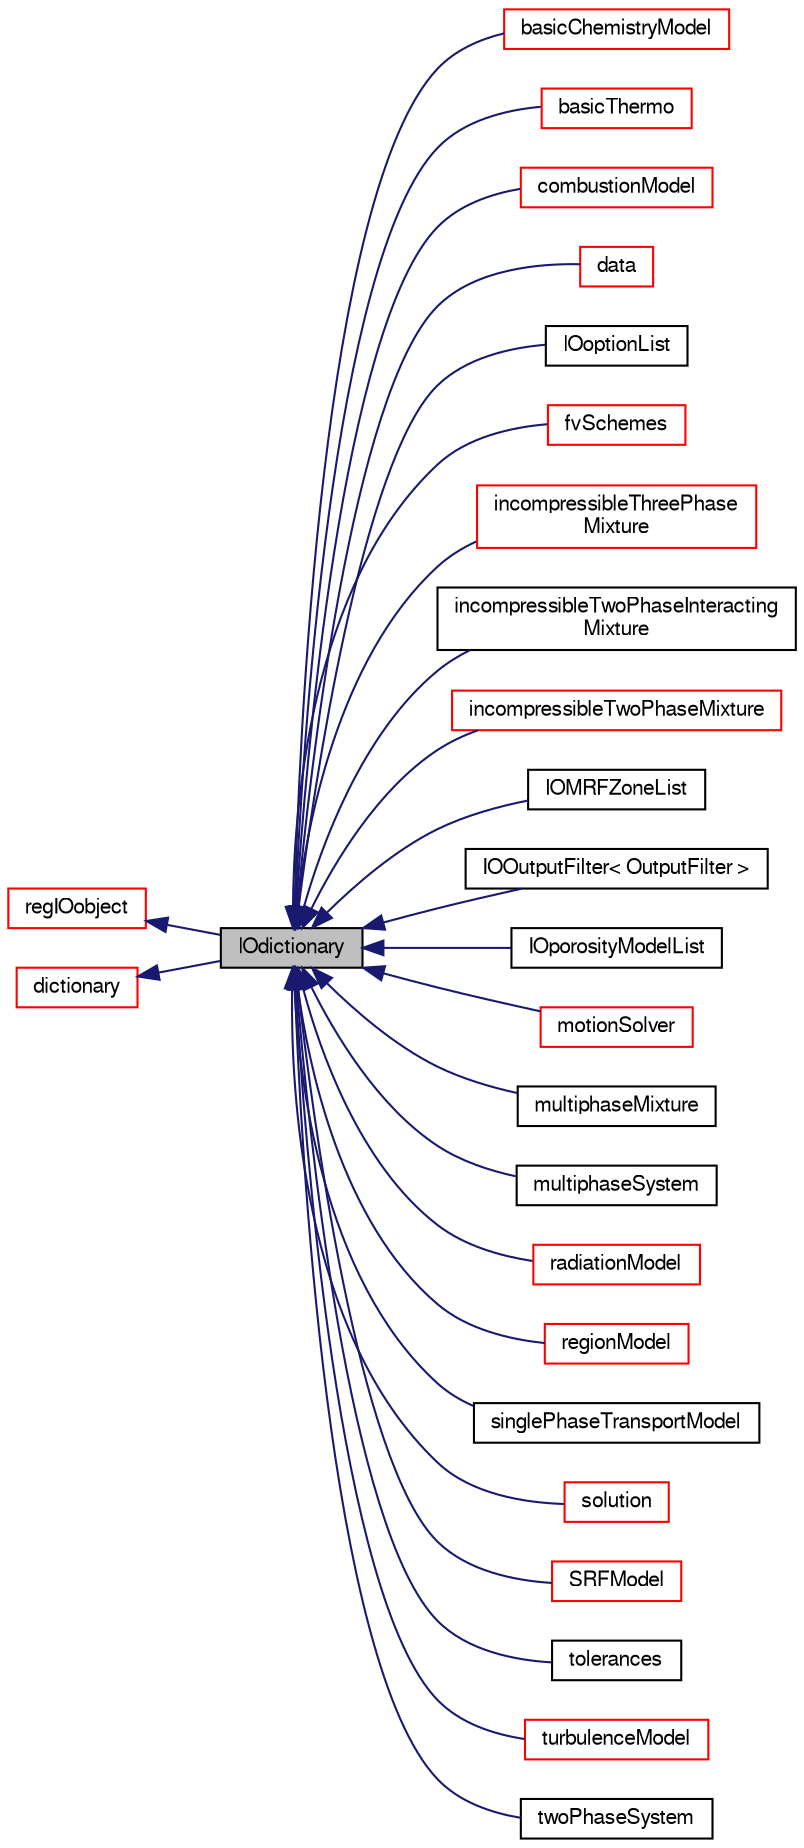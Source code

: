 digraph "IOdictionary"
{
  bgcolor="transparent";
  edge [fontname="FreeSans",fontsize="10",labelfontname="FreeSans",labelfontsize="10"];
  node [fontname="FreeSans",fontsize="10",shape=record];
  rankdir="LR";
  Node1 [label="IOdictionary",height=0.2,width=0.4,color="black", fillcolor="grey75", style="filled" fontcolor="black"];
  Node2 -> Node1 [dir="back",color="midnightblue",fontsize="10",style="solid",fontname="FreeSans"];
  Node2 [label="regIOobject",height=0.2,width=0.4,color="red",URL="$a02084.html",tooltip="regIOobject is an abstract class derived from IOobject to handle automatic object registration with t..."];
  Node3 -> Node1 [dir="back",color="midnightblue",fontsize="10",style="solid",fontname="FreeSans"];
  Node3 [label="dictionary",height=0.2,width=0.4,color="red",URL="$a00502.html",tooltip="A list of keyword definitions, which are a keyword followed by any number of values (e..."];
  Node1 -> Node4 [dir="back",color="midnightblue",fontsize="10",style="solid",fontname="FreeSans"];
  Node4 [label="basicChemistryModel",height=0.2,width=0.4,color="red",URL="$a00093.html",tooltip="Base class for chemistry models. "];
  Node1 -> Node5 [dir="back",color="midnightblue",fontsize="10",style="solid",fontname="FreeSans"];
  Node5 [label="basicThermo",height=0.2,width=0.4,color="red",URL="$a00115.html",tooltip="Abstract base-class for fluid and solid thermodynamic properties. "];
  Node1 -> Node6 [dir="back",color="midnightblue",fontsize="10",style="solid",fontname="FreeSans"];
  Node6 [label="combustionModel",height=0.2,width=0.4,color="red",URL="$a00309.html",tooltip="Base class for combustion models. "];
  Node1 -> Node7 [dir="back",color="midnightblue",fontsize="10",style="solid",fontname="FreeSans"];
  Node7 [label="data",height=0.2,width=0.4,color="red",URL="$a00479.html",tooltip="Database for solution data, solver performance and other reduced data. "];
  Node1 -> Node8 [dir="back",color="midnightblue",fontsize="10",style="solid",fontname="FreeSans"];
  Node8 [label="IOoptionList",height=0.2,width=0.4,color="black",URL="$a01144.html",tooltip="IOoptionList. "];
  Node1 -> Node9 [dir="back",color="midnightblue",fontsize="10",style="solid",fontname="FreeSans"];
  Node9 [label="fvSchemes",height=0.2,width=0.4,color="red",URL="$a00865.html",tooltip="Selector class for finite volume differencing schemes. fvMesh is derived from fvShemes so that all fi..."];
  Node1 -> Node10 [dir="back",color="midnightblue",fontsize="10",style="solid",fontname="FreeSans"];
  Node10 [label="incompressibleThreePhase\lMixture",height=0.2,width=0.4,color="red",URL="$a01015.html"];
  Node1 -> Node11 [dir="back",color="midnightblue",fontsize="10",style="solid",fontname="FreeSans"];
  Node11 [label="incompressibleTwoPhaseInteracting\lMixture",height=0.2,width=0.4,color="black",URL="$a01018.html",tooltip="A two-phase incompressible transportModel for interacting phases requiring the direct evaluation of t..."];
  Node1 -> Node12 [dir="back",color="midnightblue",fontsize="10",style="solid",fontname="FreeSans"];
  Node12 [label="incompressibleTwoPhaseMixture",height=0.2,width=0.4,color="red",URL="$a01019.html",tooltip="A two-phase incompressible transportModel. "];
  Node1 -> Node13 [dir="back",color="midnightblue",fontsize="10",style="solid",fontname="FreeSans"];
  Node13 [label="IOMRFZoneList",height=0.2,width=0.4,color="black",URL="$a01141.html",tooltip="List of MRF zones with IO functionality. MRF zones are specified by a list of dictionary entries..."];
  Node1 -> Node14 [dir="back",color="midnightblue",fontsize="10",style="solid",fontname="FreeSans"];
  Node14 [label="IOOutputFilter\< OutputFilter \>",height=0.2,width=0.4,color="black",URL="$a01145.html",tooltip="IOdictionary wrapper around OutputFilter to allow them to read from their associated dictionaries..."];
  Node1 -> Node15 [dir="back",color="midnightblue",fontsize="10",style="solid",fontname="FreeSans"];
  Node15 [label="IOporosityModelList",height=0.2,width=0.4,color="black",URL="$a01146.html",tooltip="List of porosity models with IO functionality. "];
  Node1 -> Node16 [dir="back",color="midnightblue",fontsize="10",style="solid",fontname="FreeSans"];
  Node16 [label="motionSolver",height=0.2,width=0.4,color="red",URL="$a01489.html",tooltip="Virtual base class for mesh motion solver. "];
  Node1 -> Node17 [dir="back",color="midnightblue",fontsize="10",style="solid",fontname="FreeSans"];
  Node17 [label="multiphaseMixture",height=0.2,width=0.4,color="black",URL="$a01505.html",tooltip="Incompressible multi-phase mixture with built in solution for the phase fractions with interface comp..."];
  Node1 -> Node18 [dir="back",color="midnightblue",fontsize="10",style="solid",fontname="FreeSans"];
  Node18 [label="multiphaseSystem",height=0.2,width=0.4,color="black",URL="$a01507.html",tooltip="Incompressible multi-phase mixture with built in solution for the phase fractions with interface comp..."];
  Node1 -> Node19 [dir="back",color="midnightblue",fontsize="10",style="solid",fontname="FreeSans"];
  Node19 [label="radiationModel",height=0.2,width=0.4,color="red",URL="$a02001.html",tooltip="Top level model for radiation modelling. "];
  Node1 -> Node20 [dir="back",color="midnightblue",fontsize="10",style="solid",fontname="FreeSans"];
  Node20 [label="regionModel",height=0.2,width=0.4,color="red",URL="$a02071.html"];
  Node1 -> Node21 [dir="back",color="midnightblue",fontsize="10",style="solid",fontname="FreeSans"];
  Node21 [label="singlePhaseTransportModel",height=0.2,width=0.4,color="black",URL="$a02256.html",tooltip="A simple single-phase transport model based on viscosityModel. "];
  Node1 -> Node22 [dir="back",color="midnightblue",fontsize="10",style="solid",fontname="FreeSans"];
  Node22 [label="solution",height=0.2,width=0.4,color="red",URL="$a02310.html",tooltip="Selector class for relaxation factors, solver type and solution. "];
  Node1 -> Node23 [dir="back",color="midnightblue",fontsize="10",style="solid",fontname="FreeSans"];
  Node23 [label="SRFModel",height=0.2,width=0.4,color="red",URL="$a02347.html",tooltip="Top level model for single rotating frame. "];
  Node1 -> Node24 [dir="back",color="midnightblue",fontsize="10",style="solid",fontname="FreeSans"];
  Node24 [label="tolerances",height=0.2,width=0.4,color="black",URL="$a02549.html",tooltip="Selector class for solution tolerances. "];
  Node1 -> Node25 [dir="back",color="midnightblue",fontsize="10",style="solid",fontname="FreeSans"];
  Node25 [label="turbulenceModel",height=0.2,width=0.4,color="red",URL="$a02622.html",tooltip="Abstract base class for turbulence models (RAS, LES and laminar). "];
  Node1 -> Node26 [dir="back",color="midnightblue",fontsize="10",style="solid",fontname="FreeSans"];
  Node26 [label="twoPhaseSystem",height=0.2,width=0.4,color="black",URL="$a02638.html"];
}
